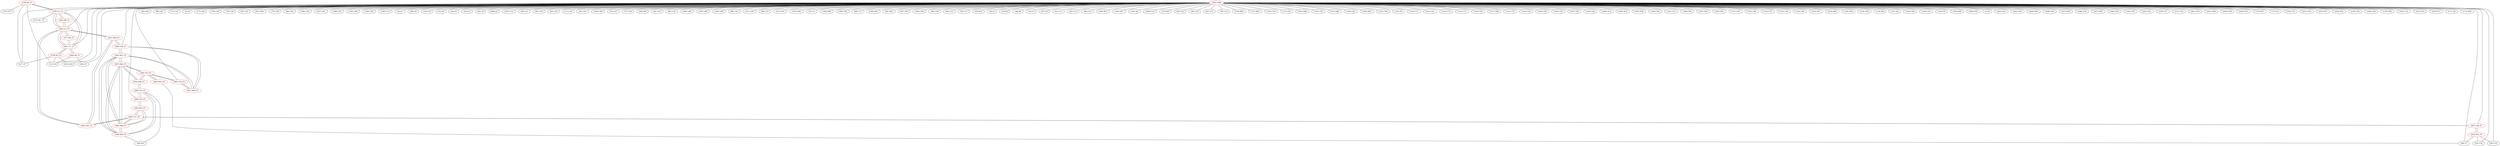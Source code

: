 graph {
	276 [label="(276) R2_T1" color=red]
	112 [label="(112) U8"]
	217 [label="(217) P7"]
	273 [label="(273) R77"]
	278 [label="(278) U2_T1"]
	277 [label="(277) R5_T1" color=red]
	283 [label="(283) U3_T1"]
	281 [label="(281) U1_T1"]
	278 [label="(278) U2_T1" color=red]
	283 [label="(283) U3_T1"]
	281 [label="(281) U1_T1"]
	276 [label="(276) R2_T1"]
	275 [label="(275) R1_T1"]
	282 [label="(282) R6_T1"]
	279 [label="(279) R3_T1" color=red]
	217 [label="(217) P7"]
	112 [label="(112) U8"]
	252 [label="(252) D24"]
	281 [label="(281) U1_T1"]
	280 [label="(280) R4_T1" color=red]
	28 [label="(28) U5"]
	112 [label="(112) U8"]
	281 [label="(281) U1_T1"]
	281 [label="(281) U1_T1" color=red]
	280 [label="(280) R4_T1"]
	278 [label="(278) U2_T1"]
	283 [label="(283) U3_T1"]
	277 [label="(277) R5_T1"]
	279 [label="(279) R3_T1"]
	282 [label="(282) R6_T1" color=red]
	283 [label="(283) U3_T1"]
	278 [label="(278) U2_T1"]
	283 [label="(283) U3_T1" color=red]
	282 [label="(282) R6_T1"]
	277 [label="(277) R5_T1"]
	278 [label="(278) U2_T1"]
	281 [label="(281) U1_T1"]
	292 [label="(292) R51_P1"]
	301 [label="(301) R50_P1"]
	284 [label="(284) T23_P1" color=red]
	294 [label="(294) R48_P1"]
	297 [label="(297) R43_P1"]
	285 [label="(285) T24_P1"]
	290 [label="(290) R44_P1"]
	285 [label="(285) T24_P1" color=red]
	291 [label="(291) R46_P1"]
	284 [label="(284) T23_P1"]
	286 [label="(286) T27_P1" color=red]
	292 [label="(292) R51_P1"]
	287 [label="(287) T28_P1"]
	295 [label="(295) R53_P1"]
	298 [label="(298) R49_P1"]
	287 [label="(287) T28_P1" color=red]
	293 [label="(293) R52_P1"]
	286 [label="(286) T27_P1"]
	288 [label="(288) T25_P1" color=red]
	289 [label="(289) T29_P1"]
	294 [label="(294) R48_P1"]
	296 [label="(296) R45_P1"]
	48 [label="(48) R19"]
	289 [label="(289) T29_P1" color=red]
	288 [label="(288) T25_P1"]
	295 [label="(295) R53_P1"]
	290 [label="(290) R44_P1" color=red]
	68 [label="(68) U7"]
	284 [label="(284) T23_P1"]
	291 [label="(291) R46_P1" color=red]
	299 [label="(299) T26_P1"]
	300 [label="(300) R47_P1"]
	285 [label="(285) T24_P1"]
	292 [label="(292) R51_P1" color=red]
	286 [label="(286) T27_P1"]
	301 [label="(301) R50_P1"]
	283 [label="(283) U3_T1"]
	293 [label="(293) R52_P1" color=red]
	55 [label="(55) C18"]
	68 [label="(68) U7"]
	38 [label="(38) C16"]
	287 [label="(287) T28_P1"]
	294 [label="(294) R48_P1" color=red]
	288 [label="(288) T25_P1"]
	284 [label="(284) T23_P1"]
	297 [label="(297) R43_P1"]
	295 [label="(295) R53_P1" color=red]
	289 [label="(289) T29_P1"]
	286 [label="(286) T27_P1"]
	298 [label="(298) R49_P1"]
	296 [label="(296) R45_P1" color=red]
	300 [label="(300) R47_P1"]
	297 [label="(297) R43_P1"]
	298 [label="(298) R49_P1"]
	288 [label="(288) T25_P1"]
	48 [label="(48) R19"]
	297 [label="(297) R43_P1" color=red]
	294 [label="(294) R48_P1"]
	284 [label="(284) T23_P1"]
	300 [label="(300) R47_P1"]
	296 [label="(296) R45_P1"]
	298 [label="(298) R49_P1"]
	298 [label="(298) R49_P1" color=red]
	300 [label="(300) R47_P1"]
	296 [label="(296) R45_P1"]
	297 [label="(297) R43_P1"]
	286 [label="(286) T27_P1"]
	295 [label="(295) R53_P1"]
	299 [label="(299) T26_P1" color=red]
	301 [label="(301) R50_P1"]
	291 [label="(291) R46_P1"]
	300 [label="(300) R47_P1"]
	300 [label="(300) R47_P1" color=red]
	296 [label="(296) R45_P1"]
	297 [label="(297) R43_P1"]
	298 [label="(298) R49_P1"]
	299 [label="(299) T26_P1"]
	291 [label="(291) R46_P1"]
	301 [label="(301) R50_P1" color=red]
	299 [label="(299) T26_P1"]
	292 [label="(292) R51_P1"]
	283 [label="(283) U3_T1"]
	302 [label="(302) GND" color=red]
	82 [label="(82) C65"]
	80 [label="(80) C47"]
	73 [label="(73) C10"]
	2 [label="(2) C6"]
	77 [label="(77) C26"]
	78 [label="(78) C36"]
	79 [label="(79) C39"]
	85 [label="(85) C55"]
	207 [label="(207) R61"]
	68 [label="(68) U7"]
	76 [label="(76) C28"]
	84 [label="(84) C62"]
	188 [label="(188) C85"]
	187 [label="(187) C81"]
	186 [label="(186) C83"]
	185 [label="(185) C84"]
	194 [label="(194) C82"]
	190 [label="(190) U13"]
	31 [label="(31) C7"]
	29 [label="(29) C8"]
	191 [label="(191) P5"]
	25 [label="(25) P2"]
	24 [label="(24) P3"]
	22 [label="(22) U4"]
	30 [label="(30) C9"]
	209 [label="(209) J2"]
	195 [label="(195) U14"]
	64 [label="(64) C21"]
	65 [label="(65) C24"]
	83 [label="(83) C63"]
	71 [label="(71) C14"]
	81 [label="(81) C51"]
	189 [label="(189) C86"]
	74 [label="(74) C27"]
	75 [label="(75) C29"]
	202 [label="(202) P6"]
	112 [label="(112) U8"]
	91 [label="(91) C45"]
	90 [label="(90) C35"]
	206 [label="(206) C89"]
	205 [label="(205) C88"]
	204 [label="(204) C90"]
	88 [label="(88) C41"]
	211 [label="(211) C95"]
	86 [label="(86) C53"]
	212 [label="(212) C91"]
	102 [label="(102) SW1"]
	23 [label="(23) U2"]
	100 [label="(100) R49"]
	198 [label="(198) C92"]
	96 [label="(96) C77"]
	199 [label="(199) C93"]
	95 [label="(95) SW2"]
	87 [label="(87) C50"]
	196 [label="(196) C94"]
	28 [label="(28) U5"]
	89 [label="(89) C38"]
	40 [label="(40) C15"]
	39 [label="(39) C17"]
	45 [label="(45) R35"]
	33 [label="(33) J1"]
	19 [label="(19) R2"]
	18 [label="(18) R8"]
	10 [label="(10) C3"]
	67 [label="(67) U6"]
	41 [label="(41) C11"]
	43 [label="(43) C13"]
	55 [label="(55) C18"]
	60 [label="(60) C23"]
	106 [label="(106) R37"]
	104 [label="(104) C67"]
	105 [label="(105) D2"]
	109 [label="(109) U10"]
	38 [label="(38) C16"]
	37 [label="(37) R29"]
	59 [label="(59) C22"]
	58 [label="(58) C20"]
	57 [label="(57) C19"]
	56 [label="(56) C12"]
	119 [label="(119) R50"]
	115 [label="(115) R43"]
	143 [label="(143) C30"]
	113 [label="(113) U9"]
	257 [label="(257) D48"]
	147 [label="(147) C52"]
	231 [label="(231) D46"]
	144 [label="(144) C25"]
	256 [label="(256) D43"]
	123 [label="(123) C69"]
	135 [label="(135) P4"]
	133 [label="(133) U11"]
	141 [label="(141) C31"]
	132 [label="(132) C72"]
	131 [label="(131) C71"]
	130 [label="(130) C79"]
	117 [label="(117) C68"]
	121 [label="(121) C75"]
	142 [label="(142) C32"]
	164 [label="(164) C76"]
	165 [label="(165) C74"]
	167 [label="(167) C78"]
	145 [label="(145) C34"]
	260 [label="(260) D12"]
	258 [label="(258) D53"]
	259 [label="(259) D58"]
	146 [label="(146) C40"]
	124 [label="(124) C73"]
	169 [label="(169) C80"]
	253 [label="(253) D29"]
	234 [label="(234) D61"]
	151 [label="(151) C61"]
	155 [label="(155) C48"]
	152 [label="(152) C57"]
	153 [label="(153) C54"]
	154 [label="(154) C49"]
	232 [label="(232) D51"]
	233 [label="(233) D56"]
	149 [label="(149) C66"]
	150 [label="(150) C64"]
	217 [label="(217) P7"]
	129 [label="(129) D6"]
	127 [label="(127) D5"]
	126 [label="(126) C46"]
	139 [label="(139) C70"]
	140 [label="(140) D4"]
	250 [label="(250) D60"]
	249 [label="(249) D55"]
	1 [label="(1) P1"]
	243 [label="(243) D10"]
	242 [label="(242) D54"]
	248 [label="(248) D50"]
	238 [label="(238) D30"]
	237 [label="(237) D25"]
	246 [label="(246) D34"]
	247 [label="(247) D45"]
	244 [label="(244) D18"]
	192 [label="(192) C87"]
	245 [label="(245) D22"]
	156 [label="(156) C37"]
	157 [label="(157) C42"]
	261 [label="(261) D19"]
	241 [label="(241) D49"]
	240 [label="(240) D38"]
	239 [label="(239) D33"]
	174 [label="(174) R47"]
	173 [label="(173) Q1"]
	158 [label="(158) C33"]
	251 [label="(251) D16"]
	252 [label="(252) D24"]
	255 [label="(255) D37"]
	254 [label="(254) D32"]
	159 [label="(159) C43"]
	160 [label="(160) C44"]
	176 [label="(176) FB2"]
	163 [label="(163) U12"]
	235 [label="(235) D14"]
	236 [label="(236) D17"]
	171 [label="(171) Q2"]
	172 [label="(172) R58"]
	283 [label="(283) U3_T1"]
	281 [label="(281) U1_T1"]
	278 [label="(278) U2_T1"]
	299 [label="(299) T26_P1"]
	285 [label="(285) T24_P1"]
	289 [label="(289) T29_P1"]
	287 [label="(287) T28_P1"]
	276 -- 112
	276 -- 217
	276 -- 273
	276 -- 278
	277 -- 283
	277 -- 281
	278 -- 283
	278 -- 281
	278 -- 276
	278 -- 275
	278 -- 282
	279 -- 217
	279 -- 112
	279 -- 252
	279 -- 281
	280 -- 28
	280 -- 112
	280 -- 281
	281 -- 280
	281 -- 278
	281 -- 283
	281 -- 277
	281 -- 279
	282 -- 283
	282 -- 278
	283 -- 282
	283 -- 277
	283 -- 278
	283 -- 281
	283 -- 292
	283 -- 301
	284 -- 294
	284 -- 297
	284 -- 285
	284 -- 290
	285 -- 291
	285 -- 284
	286 -- 292
	286 -- 287
	286 -- 295
	286 -- 298
	287 -- 293
	287 -- 286
	288 -- 289
	288 -- 294
	288 -- 296
	288 -- 48
	289 -- 288
	289 -- 295
	290 -- 68
	290 -- 284
	291 -- 299
	291 -- 300
	291 -- 285
	292 -- 286
	292 -- 301
	292 -- 283
	293 -- 55
	293 -- 68
	293 -- 38
	293 -- 287
	294 -- 288
	294 -- 284
	294 -- 297
	295 -- 289
	295 -- 286
	295 -- 298
	296 -- 300
	296 -- 297
	296 -- 298
	296 -- 288
	296 -- 48
	297 -- 294
	297 -- 284
	297 -- 300
	297 -- 296
	297 -- 298
	298 -- 300
	298 -- 296
	298 -- 297
	298 -- 286
	298 -- 295
	299 -- 301
	299 -- 291
	299 -- 300
	300 -- 296
	300 -- 297
	300 -- 298
	300 -- 299
	300 -- 291
	301 -- 299
	301 -- 292
	301 -- 283
	302 -- 82
	302 -- 80
	302 -- 73
	302 -- 2
	302 -- 77
	302 -- 78
	302 -- 79
	302 -- 85
	302 -- 207
	302 -- 68
	302 -- 76
	302 -- 84
	302 -- 188
	302 -- 187
	302 -- 186
	302 -- 185
	302 -- 194
	302 -- 190
	302 -- 31
	302 -- 29
	302 -- 191
	302 -- 25
	302 -- 24
	302 -- 22
	302 -- 30
	302 -- 209
	302 -- 195
	302 -- 64
	302 -- 65
	302 -- 83
	302 -- 71
	302 -- 81
	302 -- 189
	302 -- 74
	302 -- 75
	302 -- 202
	302 -- 112
	302 -- 91
	302 -- 90
	302 -- 206
	302 -- 205
	302 -- 204
	302 -- 88
	302 -- 211
	302 -- 86
	302 -- 212
	302 -- 102
	302 -- 23
	302 -- 100
	302 -- 198
	302 -- 96
	302 -- 199
	302 -- 95
	302 -- 87
	302 -- 196
	302 -- 28
	302 -- 89
	302 -- 40
	302 -- 39
	302 -- 45
	302 -- 33
	302 -- 19
	302 -- 18
	302 -- 10
	302 -- 67
	302 -- 41
	302 -- 43
	302 -- 55
	302 -- 60
	302 -- 106
	302 -- 104
	302 -- 105
	302 -- 109
	302 -- 38
	302 -- 37
	302 -- 59
	302 -- 58
	302 -- 57
	302 -- 56
	302 -- 119
	302 -- 115
	302 -- 143
	302 -- 113
	302 -- 257
	302 -- 147
	302 -- 231
	302 -- 144
	302 -- 256
	302 -- 123
	302 -- 135
	302 -- 133
	302 -- 141
	302 -- 132
	302 -- 131
	302 -- 130
	302 -- 117
	302 -- 121
	302 -- 142
	302 -- 164
	302 -- 165
	302 -- 167
	302 -- 145
	302 -- 260
	302 -- 258
	302 -- 259
	302 -- 146
	302 -- 124
	302 -- 169
	302 -- 253
	302 -- 234
	302 -- 151
	302 -- 155
	302 -- 152
	302 -- 153
	302 -- 154
	302 -- 232
	302 -- 233
	302 -- 149
	302 -- 150
	302 -- 217
	302 -- 129
	302 -- 127
	302 -- 126
	302 -- 139
	302 -- 140
	302 -- 250
	302 -- 249
	302 -- 1
	302 -- 243
	302 -- 242
	302 -- 248
	302 -- 238
	302 -- 237
	302 -- 246
	302 -- 247
	302 -- 244
	302 -- 192
	302 -- 245
	302 -- 156
	302 -- 157
	302 -- 261
	302 -- 241
	302 -- 240
	302 -- 239
	302 -- 174
	302 -- 173
	302 -- 158
	302 -- 251
	302 -- 252
	302 -- 255
	302 -- 254
	302 -- 159
	302 -- 160
	302 -- 176
	302 -- 163
	302 -- 235
	302 -- 236
	302 -- 171
	302 -- 172
	302 -- 283
	302 -- 281
	302 -- 278
	302 -- 299
	302 -- 285
	302 -- 289
	302 -- 287
}